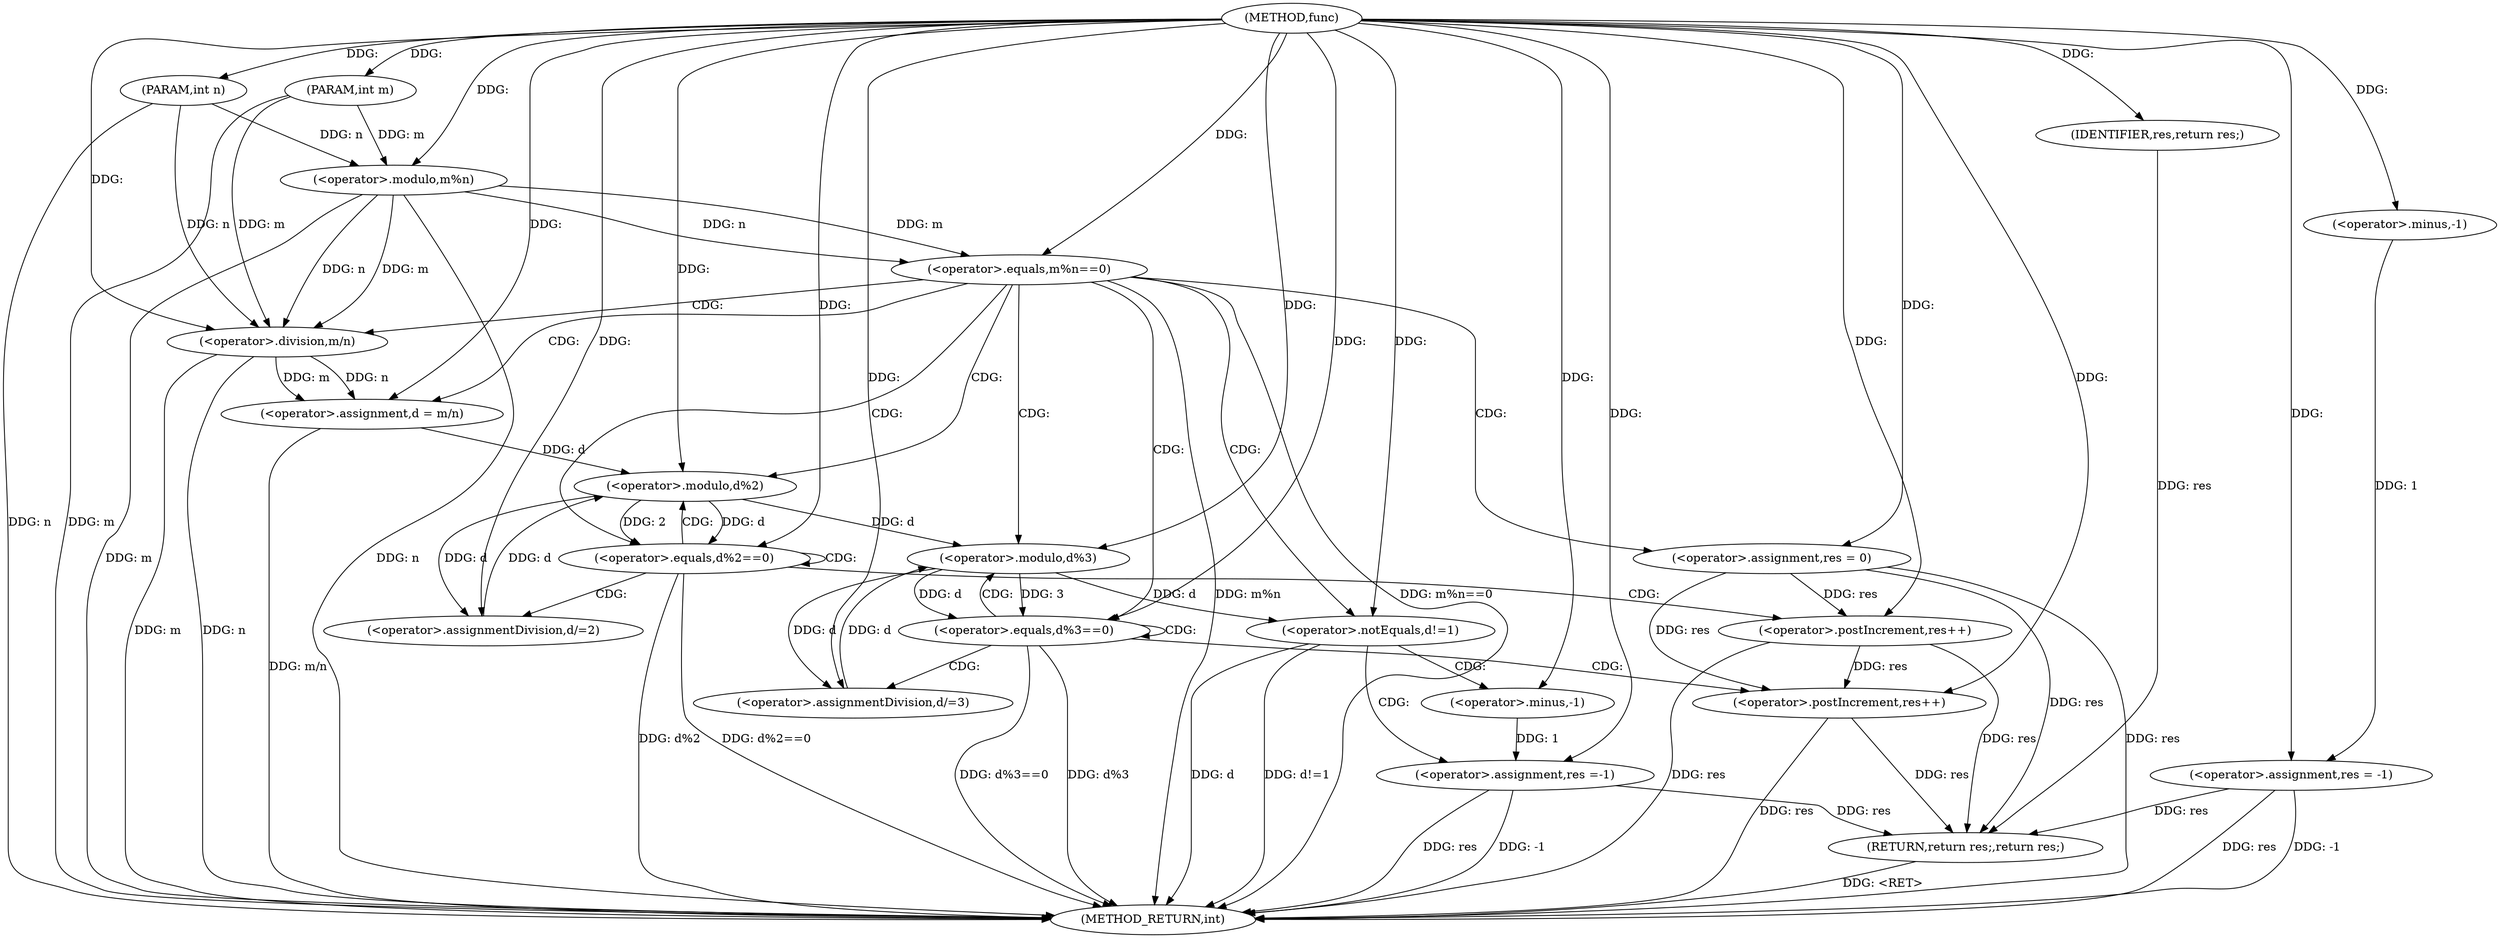 digraph "func" {  
"1000139" [label = "(METHOD,func)" ]
"1000198" [label = "(METHOD_RETURN,int)" ]
"1000140" [label = "(PARAM,int n)" ]
"1000141" [label = "(PARAM,int m)" ]
"1000144" [label = "(<operator>.assignment,res = -1)" ]
"1000196" [label = "(RETURN,return res;,return res;)" ]
"1000149" [label = "(<operator>.equals,m%n==0)" ]
"1000197" [label = "(IDENTIFIER,res,return res;)" ]
"1000146" [label = "(<operator>.minus,-1)" ]
"1000155" [label = "(<operator>.assignment,res = 0)" ]
"1000159" [label = "(<operator>.assignment,d = m/n)" ]
"1000150" [label = "(<operator>.modulo,m%n)" ]
"1000165" [label = "(<operator>.equals,d%2==0)" ]
"1000177" [label = "(<operator>.equals,d%3==0)" ]
"1000189" [label = "(<operator>.notEquals,d!=1)" ]
"1000192" [label = "(<operator>.assignment,res =-1)" ]
"1000161" [label = "(<operator>.division,m/n)" ]
"1000171" [label = "(<operator>.assignmentDivision,d/=2)" ]
"1000174" [label = "(<operator>.postIncrement,res++)" ]
"1000183" [label = "(<operator>.assignmentDivision,d/=3)" ]
"1000186" [label = "(<operator>.postIncrement,res++)" ]
"1000166" [label = "(<operator>.modulo,d%2)" ]
"1000178" [label = "(<operator>.modulo,d%3)" ]
"1000194" [label = "(<operator>.minus,-1)" ]
  "1000196" -> "1000198"  [ label = "DDG: <RET>"] 
  "1000140" -> "1000198"  [ label = "DDG: n"] 
  "1000141" -> "1000198"  [ label = "DDG: m"] 
  "1000144" -> "1000198"  [ label = "DDG: res"] 
  "1000144" -> "1000198"  [ label = "DDG: -1"] 
  "1000150" -> "1000198"  [ label = "DDG: m"] 
  "1000150" -> "1000198"  [ label = "DDG: n"] 
  "1000149" -> "1000198"  [ label = "DDG: m%n"] 
  "1000149" -> "1000198"  [ label = "DDG: m%n==0"] 
  "1000155" -> "1000198"  [ label = "DDG: res"] 
  "1000161" -> "1000198"  [ label = "DDG: m"] 
  "1000161" -> "1000198"  [ label = "DDG: n"] 
  "1000159" -> "1000198"  [ label = "DDG: m/n"] 
  "1000165" -> "1000198"  [ label = "DDG: d%2"] 
  "1000165" -> "1000198"  [ label = "DDG: d%2==0"] 
  "1000177" -> "1000198"  [ label = "DDG: d%3"] 
  "1000177" -> "1000198"  [ label = "DDG: d%3==0"] 
  "1000189" -> "1000198"  [ label = "DDG: d"] 
  "1000189" -> "1000198"  [ label = "DDG: d!=1"] 
  "1000192" -> "1000198"  [ label = "DDG: res"] 
  "1000192" -> "1000198"  [ label = "DDG: -1"] 
  "1000186" -> "1000198"  [ label = "DDG: res"] 
  "1000174" -> "1000198"  [ label = "DDG: res"] 
  "1000139" -> "1000140"  [ label = "DDG: "] 
  "1000139" -> "1000141"  [ label = "DDG: "] 
  "1000146" -> "1000144"  [ label = "DDG: 1"] 
  "1000197" -> "1000196"  [ label = "DDG: res"] 
  "1000144" -> "1000196"  [ label = "DDG: res"] 
  "1000155" -> "1000196"  [ label = "DDG: res"] 
  "1000192" -> "1000196"  [ label = "DDG: res"] 
  "1000186" -> "1000196"  [ label = "DDG: res"] 
  "1000174" -> "1000196"  [ label = "DDG: res"] 
  "1000139" -> "1000144"  [ label = "DDG: "] 
  "1000139" -> "1000197"  [ label = "DDG: "] 
  "1000139" -> "1000146"  [ label = "DDG: "] 
  "1000150" -> "1000149"  [ label = "DDG: m"] 
  "1000150" -> "1000149"  [ label = "DDG: n"] 
  "1000139" -> "1000149"  [ label = "DDG: "] 
  "1000139" -> "1000155"  [ label = "DDG: "] 
  "1000161" -> "1000159"  [ label = "DDG: n"] 
  "1000161" -> "1000159"  [ label = "DDG: m"] 
  "1000141" -> "1000150"  [ label = "DDG: m"] 
  "1000139" -> "1000150"  [ label = "DDG: "] 
  "1000140" -> "1000150"  [ label = "DDG: n"] 
  "1000139" -> "1000159"  [ label = "DDG: "] 
  "1000194" -> "1000192"  [ label = "DDG: 1"] 
  "1000150" -> "1000161"  [ label = "DDG: m"] 
  "1000141" -> "1000161"  [ label = "DDG: m"] 
  "1000139" -> "1000161"  [ label = "DDG: "] 
  "1000150" -> "1000161"  [ label = "DDG: n"] 
  "1000140" -> "1000161"  [ label = "DDG: n"] 
  "1000166" -> "1000165"  [ label = "DDG: 2"] 
  "1000166" -> "1000165"  [ label = "DDG: d"] 
  "1000139" -> "1000165"  [ label = "DDG: "] 
  "1000139" -> "1000171"  [ label = "DDG: "] 
  "1000178" -> "1000177"  [ label = "DDG: d"] 
  "1000178" -> "1000177"  [ label = "DDG: 3"] 
  "1000139" -> "1000177"  [ label = "DDG: "] 
  "1000139" -> "1000183"  [ label = "DDG: "] 
  "1000178" -> "1000189"  [ label = "DDG: d"] 
  "1000139" -> "1000189"  [ label = "DDG: "] 
  "1000139" -> "1000192"  [ label = "DDG: "] 
  "1000159" -> "1000166"  [ label = "DDG: d"] 
  "1000171" -> "1000166"  [ label = "DDG: d"] 
  "1000139" -> "1000166"  [ label = "DDG: "] 
  "1000166" -> "1000171"  [ label = "DDG: d"] 
  "1000155" -> "1000174"  [ label = "DDG: res"] 
  "1000139" -> "1000174"  [ label = "DDG: "] 
  "1000166" -> "1000178"  [ label = "DDG: d"] 
  "1000183" -> "1000178"  [ label = "DDG: d"] 
  "1000139" -> "1000178"  [ label = "DDG: "] 
  "1000178" -> "1000183"  [ label = "DDG: d"] 
  "1000155" -> "1000186"  [ label = "DDG: res"] 
  "1000174" -> "1000186"  [ label = "DDG: res"] 
  "1000139" -> "1000186"  [ label = "DDG: "] 
  "1000139" -> "1000194"  [ label = "DDG: "] 
  "1000149" -> "1000178"  [ label = "CDG: "] 
  "1000149" -> "1000159"  [ label = "CDG: "] 
  "1000149" -> "1000155"  [ label = "CDG: "] 
  "1000149" -> "1000161"  [ label = "CDG: "] 
  "1000149" -> "1000166"  [ label = "CDG: "] 
  "1000149" -> "1000177"  [ label = "CDG: "] 
  "1000149" -> "1000165"  [ label = "CDG: "] 
  "1000149" -> "1000189"  [ label = "CDG: "] 
  "1000165" -> "1000174"  [ label = "CDG: "] 
  "1000165" -> "1000171"  [ label = "CDG: "] 
  "1000165" -> "1000166"  [ label = "CDG: "] 
  "1000165" -> "1000165"  [ label = "CDG: "] 
  "1000177" -> "1000178"  [ label = "CDG: "] 
  "1000177" -> "1000186"  [ label = "CDG: "] 
  "1000177" -> "1000177"  [ label = "CDG: "] 
  "1000177" -> "1000183"  [ label = "CDG: "] 
  "1000189" -> "1000194"  [ label = "CDG: "] 
  "1000189" -> "1000192"  [ label = "CDG: "] 
}
